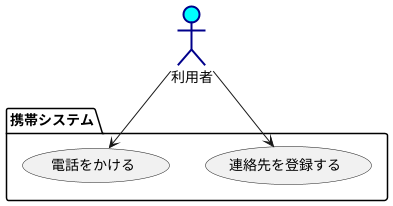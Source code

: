 @startuml ユースケース図
' left to right direction
actor 利用者 #cyan;line:DarkBlue;line.bold;
package 携帯システム {
usecase 連絡先を登録する
usecase 電話をかける
}
利用者 --> 連絡先を登録する
利用者 --> 電話をかける
@enduml